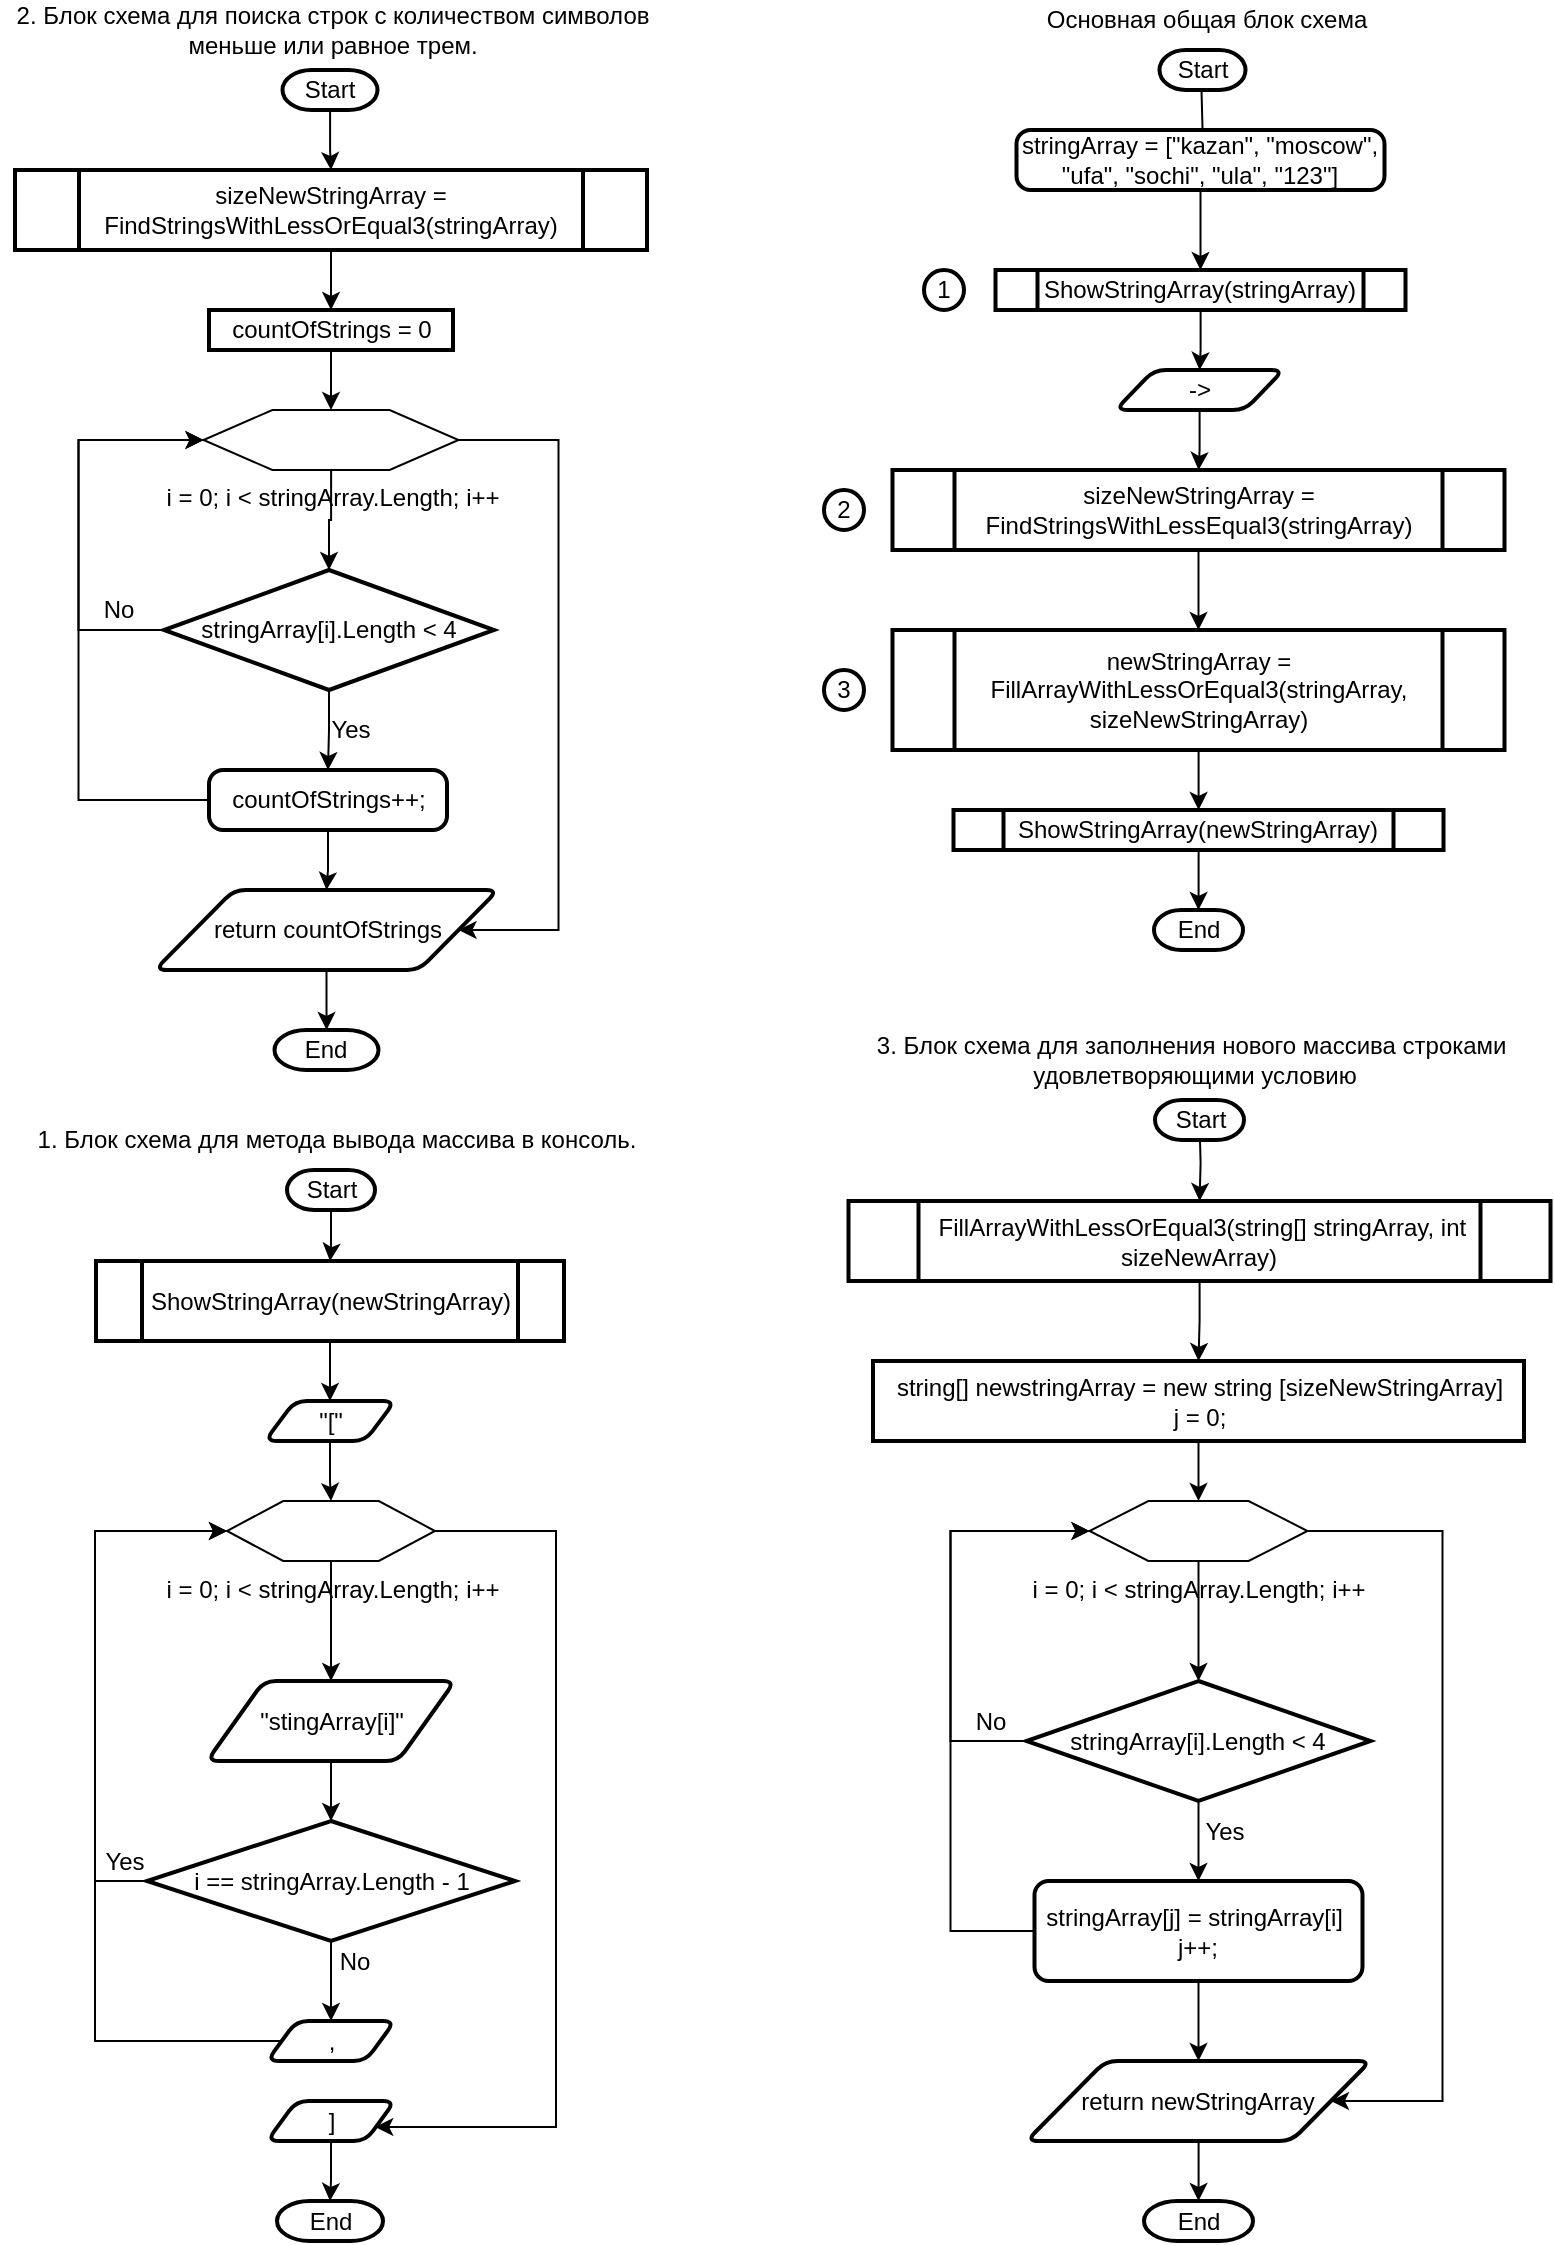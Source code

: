 <mxfile version="16.6.1" type="device"><diagram id="o0td8zx5TrNsYvOK57Xv" name="Page-1"><mxGraphModel dx="1673" dy="934" grid="1" gridSize="10" guides="1" tooltips="1" connect="1" arrows="1" fold="1" page="1" pageScale="1" pageWidth="827" pageHeight="1169" math="0" shadow="0"><root><mxCell id="0"/><mxCell id="1" parent="0"/><mxCell id="53P4CuIyWaxSnA4Z6Luv-9" value="" style="edgeStyle=orthogonalEdgeStyle;rounded=0;orthogonalLoop=1;jettySize=auto;html=1;" parent="1" target="53P4CuIyWaxSnA4Z6Luv-6" edge="1"><mxGeometry relative="1" as="geometry"><mxPoint x="618.75" y="60" as="sourcePoint"/></mxGeometry></mxCell><mxCell id="53P4CuIyWaxSnA4Z6Luv-1" value="Start" style="strokeWidth=2;html=1;shape=mxgraph.flowchart.terminator;whiteSpace=wrap;" parent="1" vertex="1"><mxGeometry x="597.75" y="40" width="43" height="20" as="geometry"/></mxCell><mxCell id="53P4CuIyWaxSnA4Z6Luv-12" value="" style="edgeStyle=orthogonalEdgeStyle;rounded=0;orthogonalLoop=1;jettySize=auto;html=1;" parent="1" source="53P4CuIyWaxSnA4Z6Luv-4" target="53P4CuIyWaxSnA4Z6Luv-11" edge="1"><mxGeometry relative="1" as="geometry"/></mxCell><mxCell id="53P4CuIyWaxSnA4Z6Luv-4" value="sizeNewStringArray = FindStringsWithLessEqual3(stringArray)" style="shape=process;whiteSpace=wrap;html=1;backgroundOutline=1;strokeWidth=2;" parent="1" vertex="1"><mxGeometry x="464.25" y="250" width="306" height="40" as="geometry"/></mxCell><mxCell id="53P4CuIyWaxSnA4Z6Luv-97" value="" style="edgeStyle=orthogonalEdgeStyle;rounded=0;orthogonalLoop=1;jettySize=auto;html=1;entryX=0.5;entryY=0;entryDx=0;entryDy=0;" parent="1" source="53P4CuIyWaxSnA4Z6Luv-6" target="53P4CuIyWaxSnA4Z6Luv-95" edge="1"><mxGeometry relative="1" as="geometry"/></mxCell><mxCell id="53P4CuIyWaxSnA4Z6Luv-6" value="&lt;span&gt;stringArray = [&quot;kazan&quot;, &quot;moscow&quot;, &quot;ufa&quot;, &quot;sochi&quot;, &quot;ula&quot;, &quot;123&quot;]&lt;/span&gt;" style="rounded=1;whiteSpace=wrap;html=1;absoluteArcSize=1;arcSize=14;strokeWidth=2;" parent="1" vertex="1"><mxGeometry x="526.25" y="80" width="184" height="30" as="geometry"/></mxCell><mxCell id="53P4CuIyWaxSnA4Z6Luv-14" value="" style="edgeStyle=orthogonalEdgeStyle;rounded=0;orthogonalLoop=1;jettySize=auto;html=1;" parent="1" source="53P4CuIyWaxSnA4Z6Luv-11" target="53P4CuIyWaxSnA4Z6Luv-13" edge="1"><mxGeometry relative="1" as="geometry"/></mxCell><mxCell id="53P4CuIyWaxSnA4Z6Luv-11" value="newStringArray = FillArrayWithLessOrEqual3(stringArray, sizeNewStringArray)" style="shape=process;whiteSpace=wrap;html=1;backgroundOutline=1;strokeWidth=2;" parent="1" vertex="1"><mxGeometry x="464.25" y="330" width="306" height="60" as="geometry"/></mxCell><mxCell id="53P4CuIyWaxSnA4Z6Luv-16" value="" style="edgeStyle=orthogonalEdgeStyle;rounded=0;orthogonalLoop=1;jettySize=auto;html=1;" parent="1" source="53P4CuIyWaxSnA4Z6Luv-13" target="53P4CuIyWaxSnA4Z6Luv-15" edge="1"><mxGeometry relative="1" as="geometry"/></mxCell><mxCell id="53P4CuIyWaxSnA4Z6Luv-13" value="ShowStringArray(newStringArray)" style="shape=process;whiteSpace=wrap;html=1;backgroundOutline=1;strokeWidth=2;" parent="1" vertex="1"><mxGeometry x="494.75" y="420" width="245" height="20" as="geometry"/></mxCell><mxCell id="53P4CuIyWaxSnA4Z6Luv-15" value="End" style="strokeWidth=2;html=1;shape=mxgraph.flowchart.terminator;whiteSpace=wrap;" parent="1" vertex="1"><mxGeometry x="595" y="470" width="44.5" height="20" as="geometry"/></mxCell><mxCell id="LWtQFo4FB3AUpYUYxzUe-14" value="" style="edgeStyle=orthogonalEdgeStyle;rounded=0;orthogonalLoop=1;jettySize=auto;html=1;entryX=0.5;entryY=0;entryDx=0;entryDy=0;" edge="1" parent="1" source="53P4CuIyWaxSnA4Z6Luv-17" target="53P4CuIyWaxSnA4Z6Luv-18"><mxGeometry relative="1" as="geometry"/></mxCell><mxCell id="53P4CuIyWaxSnA4Z6Luv-17" value="sizeNewStringArray = FindStringsWithLessOrEqual3(stringArray)" style="shape=process;whiteSpace=wrap;html=1;backgroundOutline=1;strokeWidth=2;" parent="1" vertex="1"><mxGeometry x="25.5" y="100" width="316" height="40" as="geometry"/></mxCell><mxCell id="LWtQFo4FB3AUpYUYxzUe-18" style="edgeStyle=orthogonalEdgeStyle;rounded=0;orthogonalLoop=1;jettySize=auto;html=1;entryX=0.5;entryY=0;entryDx=0;entryDy=0;" edge="1" parent="1" source="53P4CuIyWaxSnA4Z6Luv-18" target="53P4CuIyWaxSnA4Z6Luv-22"><mxGeometry relative="1" as="geometry"/></mxCell><mxCell id="53P4CuIyWaxSnA4Z6Luv-18" value="countOfStrings = 0" style="whiteSpace=wrap;html=1;strokeWidth=2;" parent="1" vertex="1"><mxGeometry x="122.5" y="170" width="122" height="20" as="geometry"/></mxCell><mxCell id="53P4CuIyWaxSnA4Z6Luv-27" value="" style="edgeStyle=orthogonalEdgeStyle;rounded=0;orthogonalLoop=1;jettySize=auto;html=1;" parent="1" source="53P4CuIyWaxSnA4Z6Luv-20" target="53P4CuIyWaxSnA4Z6Luv-26" edge="1"><mxGeometry relative="1" as="geometry"/></mxCell><mxCell id="53P4CuIyWaxSnA4Z6Luv-29" style="edgeStyle=orthogonalEdgeStyle;rounded=0;orthogonalLoop=1;jettySize=auto;html=1;entryX=0;entryY=0.5;entryDx=0;entryDy=0;" parent="1" source="53P4CuIyWaxSnA4Z6Luv-20" target="53P4CuIyWaxSnA4Z6Luv-22" edge="1"><mxGeometry relative="1" as="geometry"><Array as="points"><mxPoint x="57.25" y="330"/><mxPoint x="57.25" y="235"/></Array></mxGeometry></mxCell><mxCell id="53P4CuIyWaxSnA4Z6Luv-20" value="stringArray[i].Length &amp;lt; 4" style="rhombus;whiteSpace=wrap;html=1;strokeWidth=2;" parent="1" vertex="1"><mxGeometry x="100" y="300" width="165" height="60" as="geometry"/></mxCell><mxCell id="53P4CuIyWaxSnA4Z6Luv-25" value="" style="edgeStyle=orthogonalEdgeStyle;rounded=0;orthogonalLoop=1;jettySize=auto;html=1;" parent="1" source="53P4CuIyWaxSnA4Z6Luv-22" target="53P4CuIyWaxSnA4Z6Luv-20" edge="1"><mxGeometry relative="1" as="geometry"/></mxCell><mxCell id="53P4CuIyWaxSnA4Z6Luv-33" style="edgeStyle=orthogonalEdgeStyle;rounded=0;orthogonalLoop=1;jettySize=auto;html=1;entryX=1;entryY=0.5;entryDx=0;entryDy=0;" parent="1" source="53P4CuIyWaxSnA4Z6Luv-22" target="53P4CuIyWaxSnA4Z6Luv-32" edge="1"><mxGeometry relative="1" as="geometry"><Array as="points"><mxPoint x="297.25" y="235"/><mxPoint x="297.25" y="480"/></Array><mxPoint x="247.25" y="503" as="targetPoint"/></mxGeometry></mxCell><mxCell id="53P4CuIyWaxSnA4Z6Luv-22" value="i = 0; i &amp;lt; stringArray.Length; i++&lt;br&gt;" style="verticalLabelPosition=bottom;verticalAlign=top;html=1;shape=hexagon;perimeter=hexagonPerimeter2;arcSize=6;size=0.27;" parent="1" vertex="1"><mxGeometry x="119.75" y="220" width="127.5" height="30" as="geometry"/></mxCell><mxCell id="53P4CuIyWaxSnA4Z6Luv-30" style="edgeStyle=orthogonalEdgeStyle;rounded=0;orthogonalLoop=1;jettySize=auto;html=1;entryX=0;entryY=0.5;entryDx=0;entryDy=0;" parent="1" source="53P4CuIyWaxSnA4Z6Luv-26" target="53P4CuIyWaxSnA4Z6Luv-22" edge="1"><mxGeometry relative="1" as="geometry"><Array as="points"><mxPoint x="57.25" y="415"/><mxPoint x="57.25" y="235"/></Array></mxGeometry></mxCell><mxCell id="53P4CuIyWaxSnA4Z6Luv-34" value="" style="edgeStyle=orthogonalEdgeStyle;rounded=0;orthogonalLoop=1;jettySize=auto;html=1;" parent="1" source="53P4CuIyWaxSnA4Z6Luv-26" target="53P4CuIyWaxSnA4Z6Luv-32" edge="1"><mxGeometry relative="1" as="geometry"/></mxCell><mxCell id="53P4CuIyWaxSnA4Z6Luv-26" value="&lt;span&gt;countOfStrings++;&lt;/span&gt;" style="rounded=1;whiteSpace=wrap;html=1;absoluteArcSize=1;arcSize=14;strokeWidth=2;" parent="1" vertex="1"><mxGeometry x="122.5" y="400" width="119" height="30" as="geometry"/></mxCell><mxCell id="53P4CuIyWaxSnA4Z6Luv-28" value="Yes" style="text;html=1;align=center;verticalAlign=middle;resizable=0;points=[];autosize=1;strokeColor=none;fillColor=none;" parent="1" vertex="1"><mxGeometry x="172.75" y="370" width="40" height="20" as="geometry"/></mxCell><mxCell id="53P4CuIyWaxSnA4Z6Luv-31" value="No&lt;br&gt;" style="text;html=1;align=center;verticalAlign=middle;resizable=0;points=[];autosize=1;strokeColor=none;fillColor=none;" parent="1" vertex="1"><mxGeometry x="61.75" y="310" width="30" height="20" as="geometry"/></mxCell><mxCell id="53P4CuIyWaxSnA4Z6Luv-36" value="" style="edgeStyle=orthogonalEdgeStyle;rounded=0;orthogonalLoop=1;jettySize=auto;html=1;" parent="1" source="53P4CuIyWaxSnA4Z6Luv-32" target="53P4CuIyWaxSnA4Z6Luv-35" edge="1"><mxGeometry relative="1" as="geometry"/></mxCell><mxCell id="53P4CuIyWaxSnA4Z6Luv-32" value="return countOfStrings" style="shape=parallelogram;html=1;strokeWidth=2;perimeter=parallelogramPerimeter;whiteSpace=wrap;rounded=1;arcSize=12;size=0.23;" parent="1" vertex="1"><mxGeometry x="95.5" y="460" width="171.5" height="40" as="geometry"/></mxCell><mxCell id="53P4CuIyWaxSnA4Z6Luv-35" value="End" style="strokeWidth=2;html=1;shape=mxgraph.flowchart.terminator;whiteSpace=wrap;" parent="1" vertex="1"><mxGeometry x="155.25" y="530" width="52" height="20" as="geometry"/></mxCell><mxCell id="LWtQFo4FB3AUpYUYxzUe-17" style="edgeStyle=orthogonalEdgeStyle;rounded=0;orthogonalLoop=1;jettySize=auto;html=1;entryX=0.5;entryY=0;entryDx=0;entryDy=0;" edge="1" parent="1" source="53P4CuIyWaxSnA4Z6Luv-39" target="53P4CuIyWaxSnA4Z6Luv-17"><mxGeometry relative="1" as="geometry"/></mxCell><mxCell id="53P4CuIyWaxSnA4Z6Luv-39" value="Start" style="strokeWidth=2;html=1;shape=mxgraph.flowchart.terminator;whiteSpace=wrap;" parent="1" vertex="1"><mxGeometry x="159.25" y="50" width="47.5" height="20" as="geometry"/></mxCell><mxCell id="53P4CuIyWaxSnA4Z6Luv-46" value="" style="edgeStyle=orthogonalEdgeStyle;rounded=0;orthogonalLoop=1;jettySize=auto;html=1;" parent="1" source="53P4CuIyWaxSnA4Z6Luv-42" target="53P4CuIyWaxSnA4Z6Luv-45" edge="1"><mxGeometry relative="1" as="geometry"/></mxCell><mxCell id="53P4CuIyWaxSnA4Z6Luv-42" value="&amp;nbsp;FillArrayWithLessOrEqual3(string[] stringArray, int sizeNewArray)" style="shape=process;whiteSpace=wrap;html=1;backgroundOutline=1;strokeWidth=2;" parent="1" vertex="1"><mxGeometry x="442.25" y="615.5" width="351" height="40" as="geometry"/></mxCell><mxCell id="53P4CuIyWaxSnA4Z6Luv-44" value="" style="edgeStyle=orthogonalEdgeStyle;rounded=0;orthogonalLoop=1;jettySize=auto;html=1;" parent="1" target="53P4CuIyWaxSnA4Z6Luv-42" edge="1"><mxGeometry relative="1" as="geometry"><mxPoint x="617.75" y="575.5" as="sourcePoint"/></mxGeometry></mxCell><mxCell id="53P4CuIyWaxSnA4Z6Luv-43" value="Start" style="strokeWidth=2;html=1;shape=mxgraph.flowchart.terminator;whiteSpace=wrap;" parent="1" vertex="1"><mxGeometry x="595.5" y="565" width="44.5" height="20" as="geometry"/></mxCell><mxCell id="53P4CuIyWaxSnA4Z6Luv-59" value="" style="edgeStyle=orthogonalEdgeStyle;rounded=0;orthogonalLoop=1;jettySize=auto;html=1;entryX=0.5;entryY=0;entryDx=0;entryDy=0;" parent="1" source="53P4CuIyWaxSnA4Z6Luv-45" target="53P4CuIyWaxSnA4Z6Luv-52" edge="1"><mxGeometry relative="1" as="geometry"/></mxCell><mxCell id="53P4CuIyWaxSnA4Z6Luv-45" value="string[] newstringArray = new string [sizeNewStringArray]&lt;br&gt;j = 0;" style="whiteSpace=wrap;html=1;strokeWidth=2;" parent="1" vertex="1"><mxGeometry x="454.5" y="695.5" width="325.5" height="40" as="geometry"/></mxCell><mxCell id="53P4CuIyWaxSnA4Z6Luv-47" value="" style="edgeStyle=orthogonalEdgeStyle;rounded=0;orthogonalLoop=1;jettySize=auto;html=1;" parent="1" source="53P4CuIyWaxSnA4Z6Luv-49" target="53P4CuIyWaxSnA4Z6Luv-55" edge="1"><mxGeometry relative="1" as="geometry"/></mxCell><mxCell id="53P4CuIyWaxSnA4Z6Luv-48" style="edgeStyle=orthogonalEdgeStyle;rounded=0;orthogonalLoop=1;jettySize=auto;html=1;entryX=0;entryY=0.5;entryDx=0;entryDy=0;" parent="1" source="53P4CuIyWaxSnA4Z6Luv-49" target="53P4CuIyWaxSnA4Z6Luv-52" edge="1"><mxGeometry relative="1" as="geometry"><Array as="points"><mxPoint x="493.25" y="885.5"/><mxPoint x="493.25" y="780.5"/></Array></mxGeometry></mxCell><mxCell id="53P4CuIyWaxSnA4Z6Luv-49" value="stringArray[i].Length &amp;lt; 4" style="rhombus;whiteSpace=wrap;html=1;strokeWidth=2;" parent="1" vertex="1"><mxGeometry x="531.25" y="855.5" width="172" height="60" as="geometry"/></mxCell><mxCell id="53P4CuIyWaxSnA4Z6Luv-50" value="" style="edgeStyle=orthogonalEdgeStyle;rounded=0;orthogonalLoop=1;jettySize=auto;html=1;" parent="1" source="53P4CuIyWaxSnA4Z6Luv-52" target="53P4CuIyWaxSnA4Z6Luv-49" edge="1"><mxGeometry relative="1" as="geometry"/></mxCell><mxCell id="53P4CuIyWaxSnA4Z6Luv-51" style="edgeStyle=orthogonalEdgeStyle;rounded=0;orthogonalLoop=1;jettySize=auto;html=1;" parent="1" source="53P4CuIyWaxSnA4Z6Luv-52" target="53P4CuIyWaxSnA4Z6Luv-58" edge="1"><mxGeometry relative="1" as="geometry"><Array as="points"><mxPoint x="739.25" y="780.5"/><mxPoint x="739.25" y="1065.5"/></Array></mxGeometry></mxCell><mxCell id="53P4CuIyWaxSnA4Z6Luv-52" value="i = 0; i &amp;lt; stringArray.Length; i++" style="verticalLabelPosition=bottom;verticalAlign=top;html=1;shape=hexagon;perimeter=hexagonPerimeter2;arcSize=6;size=0.27;" parent="1" vertex="1"><mxGeometry x="562.75" y="765.5" width="109" height="30" as="geometry"/></mxCell><mxCell id="53P4CuIyWaxSnA4Z6Luv-53" style="edgeStyle=orthogonalEdgeStyle;rounded=0;orthogonalLoop=1;jettySize=auto;html=1;entryX=0;entryY=0.5;entryDx=0;entryDy=0;" parent="1" source="53P4CuIyWaxSnA4Z6Luv-55" target="53P4CuIyWaxSnA4Z6Luv-52" edge="1"><mxGeometry relative="1" as="geometry"><Array as="points"><mxPoint x="493.25" y="980.5"/><mxPoint x="493.25" y="780.5"/></Array></mxGeometry></mxCell><mxCell id="53P4CuIyWaxSnA4Z6Luv-54" value="" style="edgeStyle=orthogonalEdgeStyle;rounded=0;orthogonalLoop=1;jettySize=auto;html=1;" parent="1" source="53P4CuIyWaxSnA4Z6Luv-55" target="53P4CuIyWaxSnA4Z6Luv-58" edge="1"><mxGeometry relative="1" as="geometry"/></mxCell><mxCell id="53P4CuIyWaxSnA4Z6Luv-55" value="&lt;span&gt;stringArray[j] = stringArray[i]&amp;nbsp;&lt;br&gt;j++;&lt;br&gt;&lt;/span&gt;" style="rounded=1;whiteSpace=wrap;html=1;absoluteArcSize=1;arcSize=14;strokeWidth=2;" parent="1" vertex="1"><mxGeometry x="535.25" y="955.5" width="164" height="50" as="geometry"/></mxCell><mxCell id="53P4CuIyWaxSnA4Z6Luv-56" value="Yes" style="text;html=1;align=center;verticalAlign=middle;resizable=0;points=[];autosize=1;strokeColor=none;fillColor=none;" parent="1" vertex="1"><mxGeometry x="609.75" y="920.5" width="40" height="20" as="geometry"/></mxCell><mxCell id="53P4CuIyWaxSnA4Z6Luv-57" value="No&lt;br&gt;" style="text;html=1;align=center;verticalAlign=middle;resizable=0;points=[];autosize=1;strokeColor=none;fillColor=none;" parent="1" vertex="1"><mxGeometry x="498.25" y="865.5" width="30" height="20" as="geometry"/></mxCell><mxCell id="53P4CuIyWaxSnA4Z6Luv-64" value="" style="edgeStyle=orthogonalEdgeStyle;rounded=0;orthogonalLoop=1;jettySize=auto;html=1;" parent="1" source="53P4CuIyWaxSnA4Z6Luv-58" target="53P4CuIyWaxSnA4Z6Luv-63" edge="1"><mxGeometry relative="1" as="geometry"/></mxCell><mxCell id="53P4CuIyWaxSnA4Z6Luv-58" value="return newStringArray" style="shape=parallelogram;html=1;strokeWidth=2;perimeter=parallelogramPerimeter;whiteSpace=wrap;rounded=1;arcSize=12;size=0.23;" parent="1" vertex="1"><mxGeometry x="531.25" y="1045.5" width="172" height="40" as="geometry"/></mxCell><mxCell id="53P4CuIyWaxSnA4Z6Luv-62" value="" style="edgeStyle=orthogonalEdgeStyle;rounded=0;orthogonalLoop=1;jettySize=auto;html=1;" parent="1" source="53P4CuIyWaxSnA4Z6Luv-60" target="53P4CuIyWaxSnA4Z6Luv-61" edge="1"><mxGeometry relative="1" as="geometry"/></mxCell><mxCell id="53P4CuIyWaxSnA4Z6Luv-60" value="Start" style="strokeWidth=2;html=1;shape=mxgraph.flowchart.terminator;whiteSpace=wrap;" parent="1" vertex="1"><mxGeometry x="161.5" y="600" width="44" height="20" as="geometry"/></mxCell><mxCell id="53P4CuIyWaxSnA4Z6Luv-81" value="" style="edgeStyle=orthogonalEdgeStyle;rounded=0;orthogonalLoop=1;jettySize=auto;html=1;" parent="1" source="53P4CuIyWaxSnA4Z6Luv-61" target="53P4CuIyWaxSnA4Z6Luv-80" edge="1"><mxGeometry relative="1" as="geometry"/></mxCell><mxCell id="53P4CuIyWaxSnA4Z6Luv-61" value="ShowStringArray(newStringArray)" style="shape=process;whiteSpace=wrap;html=1;backgroundOutline=1;strokeWidth=2;" parent="1" vertex="1"><mxGeometry x="66" y="645.5" width="234" height="40" as="geometry"/></mxCell><mxCell id="53P4CuIyWaxSnA4Z6Luv-63" value="End" style="strokeWidth=2;html=1;shape=mxgraph.flowchart.terminator;whiteSpace=wrap;" parent="1" vertex="1"><mxGeometry x="590" y="1115.5" width="54.5" height="20" as="geometry"/></mxCell><mxCell id="53P4CuIyWaxSnA4Z6Luv-93" style="edgeStyle=orthogonalEdgeStyle;rounded=0;orthogonalLoop=1;jettySize=auto;html=1;entryX=1;entryY=0.75;entryDx=0;entryDy=0;" parent="1" source="53P4CuIyWaxSnA4Z6Luv-70" target="53P4CuIyWaxSnA4Z6Luv-92" edge="1"><mxGeometry relative="1" as="geometry"><Array as="points"><mxPoint x="296" y="780.5"/><mxPoint x="296" y="1078.5"/><mxPoint x="206" y="1078.5"/></Array></mxGeometry></mxCell><mxCell id="53P4CuIyWaxSnA4Z6Luv-70" value="i = 0; i &amp;lt; stringArray.Length; i++" style="verticalLabelPosition=bottom;verticalAlign=top;html=1;shape=hexagon;perimeter=hexagonPerimeter2;arcSize=6;size=0.27;" parent="1" vertex="1"><mxGeometry x="131.5" y="765.5" width="104" height="30" as="geometry"/></mxCell><mxCell id="53P4CuIyWaxSnA4Z6Luv-72" value="" style="edgeStyle=orthogonalEdgeStyle;rounded=0;orthogonalLoop=1;jettySize=auto;html=1;exitX=0.5;exitY=1;exitDx=0;exitDy=0;" parent="1" source="53P4CuIyWaxSnA4Z6Luv-70" target="53P4CuIyWaxSnA4Z6Luv-77" edge="1"><mxGeometry relative="1" as="geometry"><mxPoint x="181.25" y="905.5" as="sourcePoint"/></mxGeometry></mxCell><mxCell id="53P4CuIyWaxSnA4Z6Luv-85" value="" style="edgeStyle=orthogonalEdgeStyle;rounded=0;orthogonalLoop=1;jettySize=auto;html=1;" parent="1" source="53P4CuIyWaxSnA4Z6Luv-77" target="53P4CuIyWaxSnA4Z6Luv-84" edge="1"><mxGeometry relative="1" as="geometry"/></mxCell><mxCell id="53P4CuIyWaxSnA4Z6Luv-77" value="&quot;stingArray[i]&quot;" style="shape=parallelogram;html=1;strokeWidth=2;perimeter=parallelogramPerimeter;whiteSpace=wrap;rounded=1;arcSize=12;size=0.23;" parent="1" vertex="1"><mxGeometry x="121.5" y="855.5" width="124" height="40" as="geometry"/></mxCell><mxCell id="53P4CuIyWaxSnA4Z6Luv-78" value="End" style="strokeWidth=2;html=1;shape=mxgraph.flowchart.terminator;whiteSpace=wrap;" parent="1" vertex="1"><mxGeometry x="156.5" y="1115.5" width="53" height="20" as="geometry"/></mxCell><mxCell id="LWtQFo4FB3AUpYUYxzUe-6" value="" style="edgeStyle=orthogonalEdgeStyle;rounded=0;orthogonalLoop=1;jettySize=auto;html=1;" edge="1" parent="1" source="53P4CuIyWaxSnA4Z6Luv-80" target="53P4CuIyWaxSnA4Z6Luv-70"><mxGeometry relative="1" as="geometry"/></mxCell><mxCell id="53P4CuIyWaxSnA4Z6Luv-80" value="&quot;[&quot;" style="shape=parallelogram;html=1;strokeWidth=2;perimeter=parallelogramPerimeter;whiteSpace=wrap;rounded=1;arcSize=12;size=0.23;" parent="1" vertex="1"><mxGeometry x="150.5" y="715.5" width="65" height="20" as="geometry"/></mxCell><mxCell id="53P4CuIyWaxSnA4Z6Luv-87" style="edgeStyle=orthogonalEdgeStyle;rounded=0;orthogonalLoop=1;jettySize=auto;html=1;entryX=0;entryY=0.5;entryDx=0;entryDy=0;" parent="1" source="53P4CuIyWaxSnA4Z6Luv-84" target="53P4CuIyWaxSnA4Z6Luv-70" edge="1"><mxGeometry relative="1" as="geometry"><Array as="points"><mxPoint x="65.5" y="955.5"/><mxPoint x="65.5" y="780.5"/></Array></mxGeometry></mxCell><mxCell id="53P4CuIyWaxSnA4Z6Luv-89" value="" style="edgeStyle=orthogonalEdgeStyle;rounded=0;orthogonalLoop=1;jettySize=auto;html=1;" parent="1" source="53P4CuIyWaxSnA4Z6Luv-84" target="53P4CuIyWaxSnA4Z6Luv-86" edge="1"><mxGeometry relative="1" as="geometry"/></mxCell><mxCell id="53P4CuIyWaxSnA4Z6Luv-84" value="i == stringArray.Length - 1" style="strokeWidth=2;html=1;shape=mxgraph.flowchart.decision;whiteSpace=wrap;" parent="1" vertex="1"><mxGeometry x="91.5" y="925.5" width="184" height="60" as="geometry"/></mxCell><mxCell id="53P4CuIyWaxSnA4Z6Luv-90" style="edgeStyle=orthogonalEdgeStyle;rounded=0;orthogonalLoop=1;jettySize=auto;html=1;entryX=0;entryY=0.5;entryDx=0;entryDy=0;" parent="1" source="53P4CuIyWaxSnA4Z6Luv-86" target="53P4CuIyWaxSnA4Z6Luv-70" edge="1"><mxGeometry relative="1" as="geometry"><Array as="points"><mxPoint x="65.5" y="1035.5"/><mxPoint x="65.5" y="780.5"/></Array></mxGeometry></mxCell><mxCell id="53P4CuIyWaxSnA4Z6Luv-86" value="," style="shape=parallelogram;html=1;strokeWidth=2;perimeter=parallelogramPerimeter;whiteSpace=wrap;rounded=1;arcSize=12;size=0.23;" parent="1" vertex="1"><mxGeometry x="151.5" y="1025.5" width="64" height="20" as="geometry"/></mxCell><mxCell id="53P4CuIyWaxSnA4Z6Luv-91" value="No" style="text;html=1;align=center;verticalAlign=middle;resizable=0;points=[];autosize=1;strokeColor=none;fillColor=none;" parent="1" vertex="1"><mxGeometry x="179.5" y="985.5" width="30" height="20" as="geometry"/></mxCell><mxCell id="LWtQFo4FB3AUpYUYxzUe-7" value="" style="edgeStyle=orthogonalEdgeStyle;rounded=0;orthogonalLoop=1;jettySize=auto;html=1;" edge="1" parent="1" source="53P4CuIyWaxSnA4Z6Luv-92" target="53P4CuIyWaxSnA4Z6Luv-78"><mxGeometry relative="1" as="geometry"/></mxCell><mxCell id="53P4CuIyWaxSnA4Z6Luv-92" value="]" style="shape=parallelogram;html=1;strokeWidth=2;perimeter=parallelogramPerimeter;whiteSpace=wrap;rounded=1;arcSize=12;size=0.23;" parent="1" vertex="1"><mxGeometry x="151.5" y="1065.5" width="64" height="20" as="geometry"/></mxCell><mxCell id="53P4CuIyWaxSnA4Z6Luv-94" value="Yes" style="text;html=1;align=center;verticalAlign=middle;resizable=0;points=[];autosize=1;strokeColor=none;fillColor=none;" parent="1" vertex="1"><mxGeometry x="60" y="935.5" width="40" height="20" as="geometry"/></mxCell><mxCell id="53P4CuIyWaxSnA4Z6Luv-100" value="" style="edgeStyle=orthogonalEdgeStyle;rounded=0;orthogonalLoop=1;jettySize=auto;html=1;" parent="1" source="53P4CuIyWaxSnA4Z6Luv-95" target="53P4CuIyWaxSnA4Z6Luv-96" edge="1"><mxGeometry relative="1" as="geometry"/></mxCell><mxCell id="53P4CuIyWaxSnA4Z6Luv-95" value="ShowStringArray(stringArray)" style="shape=process;whiteSpace=wrap;html=1;backgroundOutline=1;strokeWidth=2;" parent="1" vertex="1"><mxGeometry x="515.75" y="150" width="205" height="20" as="geometry"/></mxCell><mxCell id="53P4CuIyWaxSnA4Z6Luv-101" value="" style="edgeStyle=orthogonalEdgeStyle;rounded=0;orthogonalLoop=1;jettySize=auto;html=1;" parent="1" source="53P4CuIyWaxSnA4Z6Luv-96" target="53P4CuIyWaxSnA4Z6Luv-4" edge="1"><mxGeometry relative="1" as="geometry"/></mxCell><mxCell id="53P4CuIyWaxSnA4Z6Luv-96" value="-&amp;gt;" style="shape=parallelogram;html=1;strokeWidth=2;perimeter=parallelogramPerimeter;whiteSpace=wrap;rounded=1;arcSize=12;size=0.23;" parent="1" vertex="1"><mxGeometry x="575.75" y="200" width="84" height="20" as="geometry"/></mxCell><mxCell id="LWtQFo4FB3AUpYUYxzUe-9" value="Основная общая блок схема" style="text;html=1;align=center;verticalAlign=middle;resizable=0;points=[];autosize=1;strokeColor=none;fillColor=none;" vertex="1" parent="1"><mxGeometry x="531.25" y="15" width="180" height="20" as="geometry"/></mxCell><mxCell id="LWtQFo4FB3AUpYUYxzUe-11" value="1. Блок схема для метода вывода массива в консоль." style="text;html=1;align=center;verticalAlign=middle;resizable=0;points=[];autosize=1;strokeColor=none;fillColor=none;" vertex="1" parent="1"><mxGeometry x="31.25" y="575" width="310" height="20" as="geometry"/></mxCell><mxCell id="LWtQFo4FB3AUpYUYxzUe-19" value="2. Блок схема для поиска строк с количеством символов&lt;br&gt;меньше или равное трем." style="text;html=1;align=center;verticalAlign=middle;resizable=0;points=[];autosize=1;strokeColor=none;fillColor=none;" vertex="1" parent="1"><mxGeometry x="18.5" y="15" width="330" height="30" as="geometry"/></mxCell><mxCell id="LWtQFo4FB3AUpYUYxzUe-20" value="3. Блок схема для заполнения нового массива строками&amp;nbsp;&lt;br&gt;удовлетворяющими условию" style="text;html=1;align=center;verticalAlign=middle;resizable=0;points=[];autosize=1;strokeColor=none;fillColor=none;" vertex="1" parent="1"><mxGeometry x="450" y="530" width="330" height="30" as="geometry"/></mxCell><mxCell id="LWtQFo4FB3AUpYUYxzUe-24" value="1" style="strokeWidth=2;html=1;shape=mxgraph.flowchart.start_2;whiteSpace=wrap;" vertex="1" parent="1"><mxGeometry x="480" y="150" width="20" height="20" as="geometry"/></mxCell><mxCell id="LWtQFo4FB3AUpYUYxzUe-28" value="2" style="strokeWidth=2;html=1;shape=mxgraph.flowchart.start_2;whiteSpace=wrap;" vertex="1" parent="1"><mxGeometry x="430" y="260" width="20" height="20" as="geometry"/></mxCell><mxCell id="LWtQFo4FB3AUpYUYxzUe-29" value="3" style="strokeWidth=2;html=1;shape=mxgraph.flowchart.start_2;whiteSpace=wrap;" vertex="1" parent="1"><mxGeometry x="430" y="350" width="20" height="20" as="geometry"/></mxCell></root></mxGraphModel></diagram></mxfile>